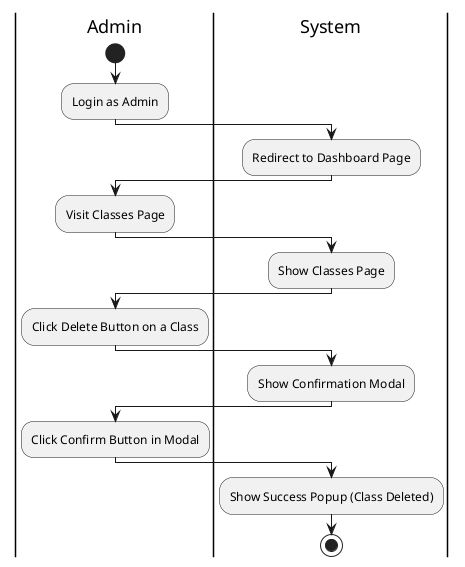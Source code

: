@startuml Delete Class
|Admin|
start
:Login as Admin;
|System|
:Redirect to Dashboard Page;
|Admin|
:Visit Classes Page;
|System|
:Show Classes Page;
|Admin|
:Click Delete Button on a Class;
|System|
:Show Confirmation Modal;
|Admin|
:Click Confirm Button in Modal;
|System|
:Show Success Popup (Class Deleted);
stop
@enduml
